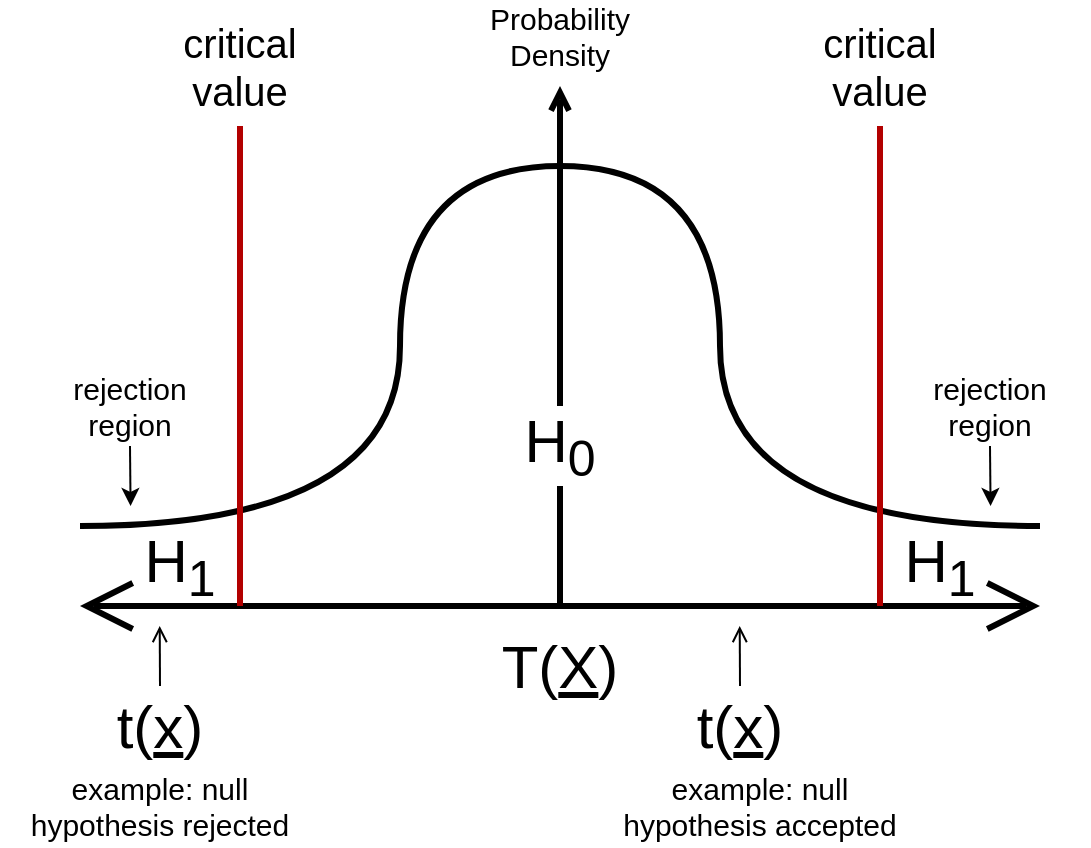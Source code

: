 <mxfile>
    <diagram id="hmmCiWIe3zlAiX9lAZHU" name="Page-1">
        <mxGraphModel dx="961" dy="727" grid="1" gridSize="10" guides="1" tooltips="1" connect="1" arrows="1" fold="1" page="1" pageScale="1" pageWidth="850" pageHeight="1100" math="0" shadow="0">
            <root>
                <mxCell id="0"/>
                <mxCell id="1" parent="0"/>
                <mxCell id="2" value="" style="endArrow=open;html=1;strokeWidth=3;endFill=0;startArrow=open;startFill=0;endSize=20;startSize=20;" edge="1" parent="1">
                    <mxGeometry width="50" height="50" relative="1" as="geometry">
                        <mxPoint x="80" y="400" as="sourcePoint"/>
                        <mxPoint x="560" y="400" as="targetPoint"/>
                    </mxGeometry>
                </mxCell>
                <mxCell id="3" value="" style="endArrow=open;html=1;strokeWidth=3;endFill=0;startArrow=none;" edge="1" parent="1" source="14">
                    <mxGeometry width="50" height="50" relative="1" as="geometry">
                        <mxPoint x="320" y="400" as="sourcePoint"/>
                        <mxPoint x="320" y="140" as="targetPoint"/>
                    </mxGeometry>
                </mxCell>
                <mxCell id="6" value="" style="endArrow=none;html=1;fontSize=29;strokeWidth=3;edgeStyle=orthogonalEdgeStyle;curved=1;" edge="1" parent="1">
                    <mxGeometry width="50" height="50" relative="1" as="geometry">
                        <mxPoint x="80" y="360" as="sourcePoint"/>
                        <mxPoint x="560" y="360" as="targetPoint"/>
                        <Array as="points">
                            <mxPoint x="240" y="360"/>
                            <mxPoint x="240" y="180"/>
                            <mxPoint x="400" y="180"/>
                            <mxPoint x="400" y="360"/>
                        </Array>
                    </mxGeometry>
                </mxCell>
                <mxCell id="7" value="" style="endArrow=none;html=1;fontSize=29;startSize=20;endSize=20;strokeWidth=3;curved=1;fillColor=#e51400;strokeColor=#B20000;" edge="1" parent="1">
                    <mxGeometry width="50" height="50" relative="1" as="geometry">
                        <mxPoint x="160" y="400" as="sourcePoint"/>
                        <mxPoint x="160" y="160" as="targetPoint"/>
                    </mxGeometry>
                </mxCell>
                <mxCell id="8" value="" style="endArrow=none;html=1;fontSize=29;startSize=20;endSize=20;strokeWidth=3;curved=1;fillColor=#e51400;strokeColor=#B20000;" edge="1" parent="1">
                    <mxGeometry width="50" height="50" relative="1" as="geometry">
                        <mxPoint x="480" y="400" as="sourcePoint"/>
                        <mxPoint x="480" y="160" as="targetPoint"/>
                    </mxGeometry>
                </mxCell>
                <mxCell id="12" value="H&lt;sub&gt;1&lt;/sub&gt;" style="text;html=1;strokeColor=none;fillColor=none;align=center;verticalAlign=middle;whiteSpace=wrap;rounded=0;fontSize=30;" vertex="1" parent="1">
                    <mxGeometry x="100" y="360" width="60" height="40" as="geometry"/>
                </mxCell>
                <mxCell id="13" value="H&lt;sub&gt;1&lt;/sub&gt;" style="text;html=1;strokeColor=none;fillColor=none;align=center;verticalAlign=middle;whiteSpace=wrap;rounded=0;fontSize=30;" vertex="1" parent="1">
                    <mxGeometry x="480" y="360" width="60" height="40" as="geometry"/>
                </mxCell>
                <mxCell id="16" style="edgeStyle=none;html=1;exitX=0.5;exitY=1;exitDx=0;exitDy=0;fontSize=15;" edge="1" parent="1" source="15">
                    <mxGeometry relative="1" as="geometry">
                        <mxPoint x="105.286" y="350" as="targetPoint"/>
                    </mxGeometry>
                </mxCell>
                <mxCell id="15" value="rejection region" style="text;html=1;strokeColor=none;fillColor=none;align=center;verticalAlign=middle;whiteSpace=wrap;rounded=0;labelBackgroundColor=none;fontSize=15;" vertex="1" parent="1">
                    <mxGeometry x="60" y="280" width="90" height="40" as="geometry"/>
                </mxCell>
                <mxCell id="18" style="edgeStyle=none;html=1;exitX=0.5;exitY=1;exitDx=0;exitDy=0;fontSize=15;" edge="1" parent="1" source="17">
                    <mxGeometry relative="1" as="geometry">
                        <mxPoint x="535.286" y="350" as="targetPoint"/>
                    </mxGeometry>
                </mxCell>
                <mxCell id="17" value="rejection region" style="text;html=1;strokeColor=none;fillColor=none;align=center;verticalAlign=middle;whiteSpace=wrap;rounded=0;labelBackgroundColor=none;fontSize=15;" vertex="1" parent="1">
                    <mxGeometry x="490" y="280" width="90" height="40" as="geometry"/>
                </mxCell>
                <mxCell id="19" value="example: null hypothesis accepted" style="text;html=1;strokeColor=none;fillColor=none;align=center;verticalAlign=middle;whiteSpace=wrap;rounded=0;labelBackgroundColor=none;fontSize=15;" vertex="1" parent="1">
                    <mxGeometry x="340" y="480" width="160" height="40" as="geometry"/>
                </mxCell>
                <mxCell id="26" style="edgeStyle=none;html=1;exitX=0.5;exitY=0;exitDx=0;exitDy=0;fontSize=15;endArrow=open;endFill=0;" edge="1" parent="1" source="21">
                    <mxGeometry relative="1" as="geometry">
                        <mxPoint x="409.857" y="410" as="targetPoint"/>
                    </mxGeometry>
                </mxCell>
                <mxCell id="21" value="t(&lt;u&gt;x&lt;/u&gt;)" style="text;html=1;strokeColor=none;fillColor=none;align=center;verticalAlign=middle;whiteSpace=wrap;rounded=0;fontSize=30;" vertex="1" parent="1">
                    <mxGeometry x="380" y="440" width="60" height="40" as="geometry"/>
                </mxCell>
                <mxCell id="14" value="H&lt;sub&gt;0&lt;/sub&gt;" style="text;html=1;strokeColor=none;fillColor=none;align=center;verticalAlign=middle;whiteSpace=wrap;rounded=0;fontSize=30;labelBackgroundColor=default;" vertex="1" parent="1">
                    <mxGeometry x="290" y="300" width="60" height="40" as="geometry"/>
                </mxCell>
                <mxCell id="22" value="" style="endArrow=none;html=1;strokeWidth=3;endFill=0;" edge="1" parent="1" target="14">
                    <mxGeometry width="50" height="50" relative="1" as="geometry">
                        <mxPoint x="320" y="400" as="sourcePoint"/>
                        <mxPoint x="320" y="140" as="targetPoint"/>
                    </mxGeometry>
                </mxCell>
                <mxCell id="23" value="Probability Density" style="text;html=1;strokeColor=none;fillColor=none;align=center;verticalAlign=middle;whiteSpace=wrap;rounded=0;labelBackgroundColor=none;fontSize=15;rotation=0;" vertex="1" parent="1">
                    <mxGeometry x="290" y="100" width="60" height="30" as="geometry"/>
                </mxCell>
                <mxCell id="25" value="T(&lt;u&gt;X&lt;/u&gt;)" style="text;html=1;strokeColor=none;fillColor=none;align=center;verticalAlign=middle;whiteSpace=wrap;rounded=0;fontSize=30;" vertex="1" parent="1">
                    <mxGeometry x="290" y="410" width="60" height="40" as="geometry"/>
                </mxCell>
                <mxCell id="28" style="edgeStyle=none;html=1;exitX=0.5;exitY=0;exitDx=0;exitDy=0;fontSize=15;endArrow=open;endFill=0;" edge="1" parent="1" source="27">
                    <mxGeometry relative="1" as="geometry">
                        <mxPoint x="119.857" y="410" as="targetPoint"/>
                    </mxGeometry>
                </mxCell>
                <mxCell id="27" value="t(&lt;u&gt;x&lt;/u&gt;)" style="text;html=1;strokeColor=none;fillColor=none;align=center;verticalAlign=middle;whiteSpace=wrap;rounded=0;fontSize=30;" vertex="1" parent="1">
                    <mxGeometry x="90" y="440" width="60" height="40" as="geometry"/>
                </mxCell>
                <mxCell id="29" value="example: null hypothesis rejected" style="text;html=1;strokeColor=none;fillColor=none;align=center;verticalAlign=middle;whiteSpace=wrap;rounded=0;labelBackgroundColor=none;fontSize=15;" vertex="1" parent="1">
                    <mxGeometry x="40" y="480" width="160" height="40" as="geometry"/>
                </mxCell>
                <mxCell id="30" value="critical value" style="text;html=1;strokeColor=none;fillColor=none;align=center;verticalAlign=middle;whiteSpace=wrap;rounded=0;fontSize=20;" vertex="1" parent="1">
                    <mxGeometry x="450" y="110" width="60" height="40" as="geometry"/>
                </mxCell>
                <mxCell id="31" value="critical value" style="text;html=1;strokeColor=none;fillColor=none;align=center;verticalAlign=middle;whiteSpace=wrap;rounded=0;fontSize=20;" vertex="1" parent="1">
                    <mxGeometry x="130" y="110" width="60" height="40" as="geometry"/>
                </mxCell>
            </root>
        </mxGraphModel>
    </diagram>
</mxfile>